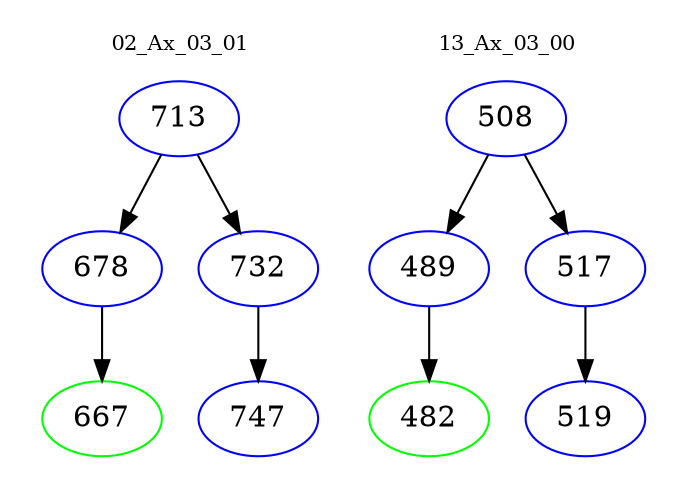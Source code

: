 digraph{
subgraph cluster_0 {
color = white
label = "02_Ax_03_01";
fontsize=10;
T0_713 [label="713", color="blue"]
T0_713 -> T0_678 [color="black"]
T0_678 [label="678", color="blue"]
T0_678 -> T0_667 [color="black"]
T0_667 [label="667", color="green"]
T0_713 -> T0_732 [color="black"]
T0_732 [label="732", color="blue"]
T0_732 -> T0_747 [color="black"]
T0_747 [label="747", color="blue"]
}
subgraph cluster_1 {
color = white
label = "13_Ax_03_00";
fontsize=10;
T1_508 [label="508", color="blue"]
T1_508 -> T1_489 [color="black"]
T1_489 [label="489", color="blue"]
T1_489 -> T1_482 [color="black"]
T1_482 [label="482", color="green"]
T1_508 -> T1_517 [color="black"]
T1_517 [label="517", color="blue"]
T1_517 -> T1_519 [color="black"]
T1_519 [label="519", color="blue"]
}
}
